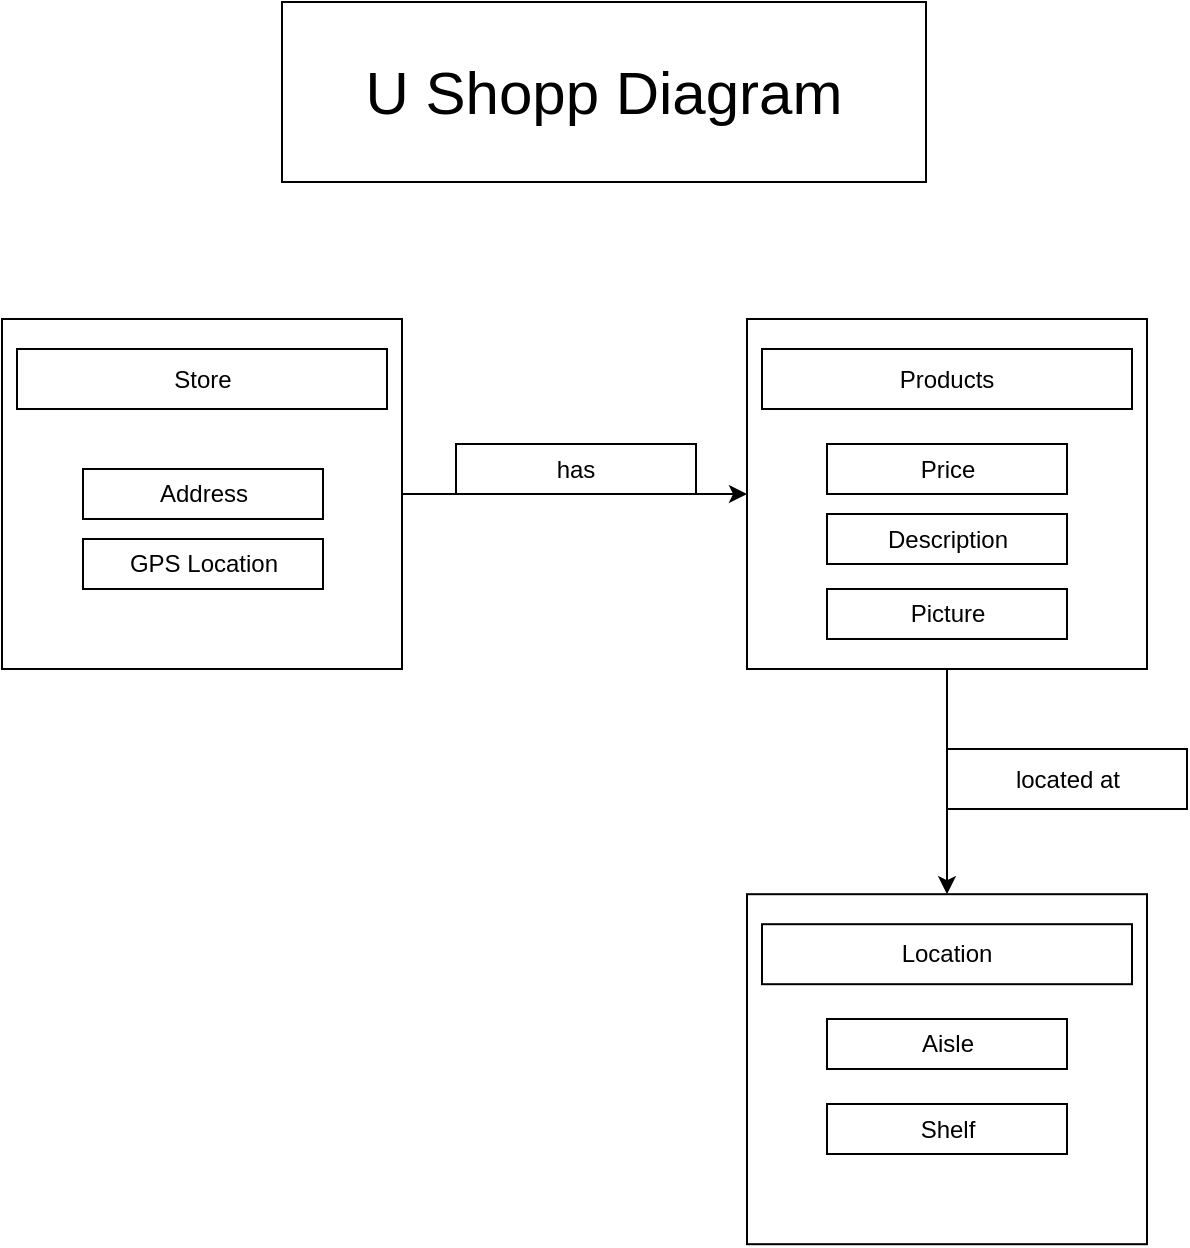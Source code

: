 <mxfile version="12.0.3" type="github" pages="1"><diagram id="lpLB4w6MHU_GAcUHotLd" name="Page-1"><mxGraphModel dx="1707" dy="890" grid="1" gridSize="10" guides="1" tooltips="1" connect="1" arrows="1" fold="1" page="1" pageScale="1" pageWidth="850" pageHeight="1100" math="0" shadow="0"><root><mxCell id="0"/><mxCell id="1" parent="0"/><mxCell id="dV9NElbL1L5g0sSUMnu9-17" value="" style="edgeStyle=orthogonalEdgeStyle;rounded=0;orthogonalLoop=1;jettySize=auto;html=1;entryX=0;entryY=0.5;entryDx=0;entryDy=0;" edge="1" parent="1" source="dV9NElbL1L5g0sSUMnu9-3" target="dV9NElbL1L5g0sSUMnu9-10"><mxGeometry relative="1" as="geometry"><mxPoint x="398" y="286" as="targetPoint"/></mxGeometry></mxCell><mxCell id="dV9NElbL1L5g0sSUMnu9-3" value="&lt;u style=&quot;white-space: normal&quot;&gt;&lt;br&gt;&lt;/u&gt;" style="rounded=0;whiteSpace=wrap;html=1;verticalAlign=top;" vertex="1" parent="1"><mxGeometry x="118" y="198.5" width="200" height="175" as="geometry"/></mxCell><mxCell id="dV9NElbL1L5g0sSUMnu9-5" value="Store" style="rounded=0;whiteSpace=wrap;html=1;" vertex="1" parent="1"><mxGeometry x="125.5" y="213.5" width="185" height="30" as="geometry"/></mxCell><mxCell id="dV9NElbL1L5g0sSUMnu9-6" value="Address" style="rounded=0;whiteSpace=wrap;html=1;" vertex="1" parent="1"><mxGeometry x="158.5" y="273.5" width="120" height="25" as="geometry"/></mxCell><mxCell id="dV9NElbL1L5g0sSUMnu9-19" value="" style="edgeStyle=orthogonalEdgeStyle;rounded=0;orthogonalLoop=1;jettySize=auto;html=1;entryX=0.5;entryY=0;entryDx=0;entryDy=0;" edge="1" parent="1" source="dV9NElbL1L5g0sSUMnu9-10" target="dV9NElbL1L5g0sSUMnu9-13"><mxGeometry relative="1" as="geometry"><mxPoint x="590.5" y="453.5" as="targetPoint"/></mxGeometry></mxCell><mxCell id="dV9NElbL1L5g0sSUMnu9-10" value="&lt;u style=&quot;white-space: normal&quot;&gt;&lt;br&gt;&lt;/u&gt;" style="rounded=0;whiteSpace=wrap;html=1;verticalAlign=top;" vertex="1" parent="1"><mxGeometry x="490.5" y="198.5" width="200" height="175" as="geometry"/></mxCell><mxCell id="dV9NElbL1L5g0sSUMnu9-11" value="Products" style="rounded=0;whiteSpace=wrap;html=1;" vertex="1" parent="1"><mxGeometry x="498" y="213.5" width="185" height="30" as="geometry"/></mxCell><mxCell id="dV9NElbL1L5g0sSUMnu9-13" value="&lt;u style=&quot;white-space: normal&quot;&gt;&lt;br&gt;&lt;/u&gt;" style="rounded=0;whiteSpace=wrap;html=1;verticalAlign=top;" vertex="1" parent="1"><mxGeometry x="490.5" y="486.1" width="200" height="175" as="geometry"/></mxCell><mxCell id="dV9NElbL1L5g0sSUMnu9-14" value="Location" style="rounded=0;whiteSpace=wrap;html=1;" vertex="1" parent="1"><mxGeometry x="498" y="501.1" width="185" height="30" as="geometry"/></mxCell><mxCell id="dV9NElbL1L5g0sSUMnu9-20" value="has" style="rounded=0;whiteSpace=wrap;html=1;" vertex="1" parent="1"><mxGeometry x="345" y="261" width="120" height="25" as="geometry"/></mxCell><mxCell id="dV9NElbL1L5g0sSUMnu9-21" value="located at" style="rounded=0;whiteSpace=wrap;html=1;" vertex="1" parent="1"><mxGeometry x="590.5" y="413.5" width="120" height="30" as="geometry"/></mxCell><mxCell id="dV9NElbL1L5g0sSUMnu9-22" value="GPS Location" style="rounded=0;whiteSpace=wrap;html=1;" vertex="1" parent="1"><mxGeometry x="158.5" y="308.5" width="120" height="25" as="geometry"/></mxCell><mxCell id="dV9NElbL1L5g0sSUMnu9-23" value="Price" style="rounded=0;whiteSpace=wrap;html=1;" vertex="1" parent="1"><mxGeometry x="530.5" y="261" width="120" height="25" as="geometry"/></mxCell><mxCell id="dV9NElbL1L5g0sSUMnu9-24" value="Description" style="rounded=0;whiteSpace=wrap;html=1;" vertex="1" parent="1"><mxGeometry x="530.5" y="296" width="120" height="25" as="geometry"/></mxCell><mxCell id="dV9NElbL1L5g0sSUMnu9-25" value="Picture" style="rounded=0;whiteSpace=wrap;html=1;" vertex="1" parent="1"><mxGeometry x="530.5" y="333.5" width="120" height="25" as="geometry"/></mxCell><mxCell id="dV9NElbL1L5g0sSUMnu9-26" value="Aisle" style="rounded=0;whiteSpace=wrap;html=1;" vertex="1" parent="1"><mxGeometry x="530.5" y="548.5" width="120" height="25" as="geometry"/></mxCell><mxCell id="dV9NElbL1L5g0sSUMnu9-27" value="Shelf" style="rounded=0;whiteSpace=wrap;html=1;" vertex="1" parent="1"><mxGeometry x="530.5" y="591" width="120" height="25" as="geometry"/></mxCell><mxCell id="dV9NElbL1L5g0sSUMnu9-28" value="&lt;font style=&quot;font-size: 30px&quot;&gt;U Shopp Diagram&lt;/font&gt;" style="rounded=0;whiteSpace=wrap;html=1;" vertex="1" parent="1"><mxGeometry x="258" y="40" width="322" height="90" as="geometry"/></mxCell></root></mxGraphModel></diagram></mxfile>